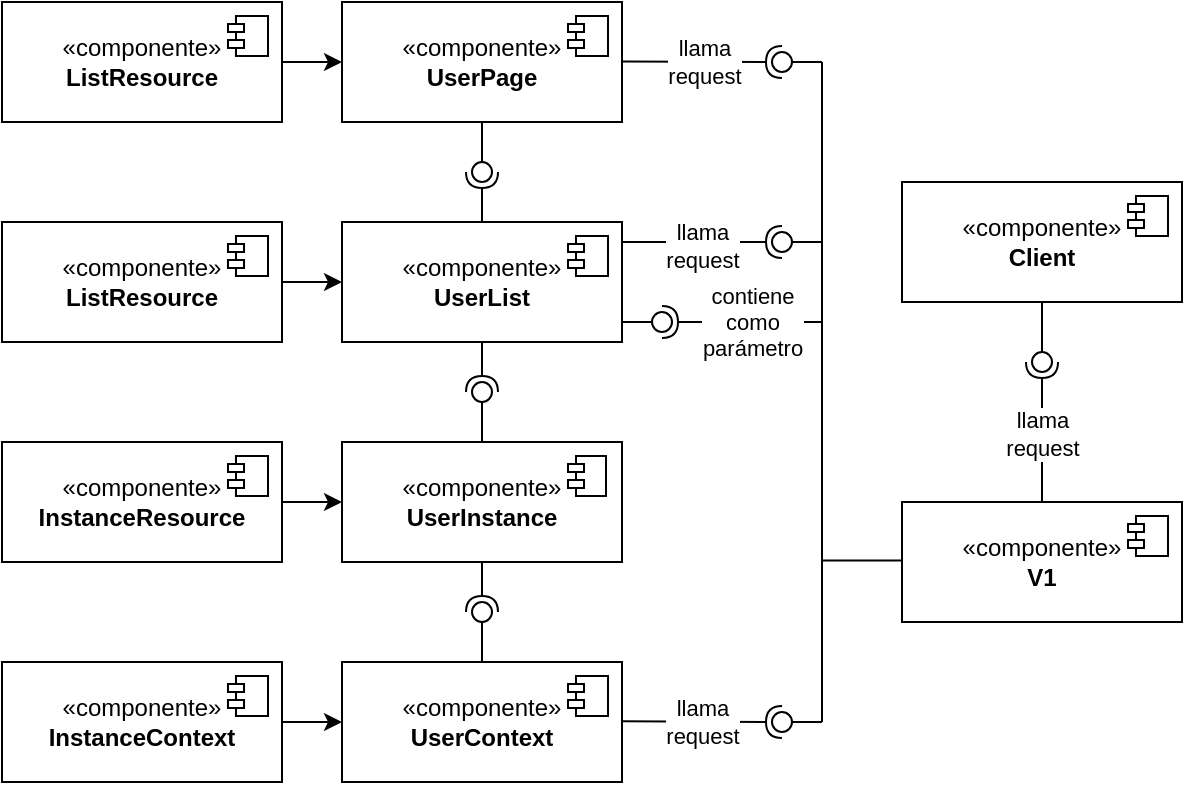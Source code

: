 <mxfile version="23.1.5" type="device">
  <diagram id="STEBfEphsbRQPfoHGECy" name="Página-1">
    <mxGraphModel dx="989" dy="578" grid="1" gridSize="10" guides="1" tooltips="1" connect="1" arrows="1" fold="1" page="1" pageScale="1" pageWidth="827" pageHeight="1169" math="0" shadow="0">
      <root>
        <mxCell id="0" />
        <mxCell id="1" parent="0" />
        <mxCell id="4ltl4C2bIEXPds2cLsU4-96" value="«componente»&lt;br&gt;&lt;b&gt;Client&lt;/b&gt;" style="html=1;dropTarget=0;whiteSpace=wrap;" parent="1" vertex="1">
          <mxGeometry x="560" y="760" width="140" height="60" as="geometry" />
        </mxCell>
        <mxCell id="4ltl4C2bIEXPds2cLsU4-97" value="" style="shape=module;jettyWidth=8;jettyHeight=4;" parent="4ltl4C2bIEXPds2cLsU4-96" vertex="1">
          <mxGeometry x="1" width="20" height="20" relative="1" as="geometry">
            <mxPoint x="-27" y="7" as="offset" />
          </mxGeometry>
        </mxCell>
        <mxCell id="-8FUYXukQDy1OAsdfqS--3" value="" style="ellipse;whiteSpace=wrap;html=1;align=center;aspect=fixed;fillColor=none;strokeColor=none;resizable=0;perimeter=centerPerimeter;rotatable=0;allowArrows=0;points=[];outlineConnect=1;" vertex="1" parent="1">
          <mxGeometry x="405" y="730" width="10" height="10" as="geometry" />
        </mxCell>
        <mxCell id="-8FUYXukQDy1OAsdfqS--24" value="«componente»&lt;br&gt;&lt;b&gt;UserList&lt;/b&gt;" style="html=1;dropTarget=0;whiteSpace=wrap;" vertex="1" parent="1">
          <mxGeometry x="280" y="780" width="140" height="60" as="geometry" />
        </mxCell>
        <mxCell id="-8FUYXukQDy1OAsdfqS--25" value="" style="shape=module;jettyWidth=8;jettyHeight=4;" vertex="1" parent="-8FUYXukQDy1OAsdfqS--24">
          <mxGeometry x="1" width="20" height="20" relative="1" as="geometry">
            <mxPoint x="-27" y="7" as="offset" />
          </mxGeometry>
        </mxCell>
        <mxCell id="-8FUYXukQDy1OAsdfqS--81" style="edgeStyle=orthogonalEdgeStyle;rounded=0;orthogonalLoop=1;jettySize=auto;html=1;exitX=1;exitY=0.5;exitDx=0;exitDy=0;entryX=0;entryY=0.5;entryDx=0;entryDy=0;" edge="1" parent="1" source="-8FUYXukQDy1OAsdfqS--26" target="-8FUYXukQDy1OAsdfqS--24">
          <mxGeometry relative="1" as="geometry" />
        </mxCell>
        <mxCell id="-8FUYXukQDy1OAsdfqS--26" value="«componente»&lt;br&gt;&lt;b&gt;ListResource&lt;/b&gt;" style="html=1;dropTarget=0;whiteSpace=wrap;" vertex="1" parent="1">
          <mxGeometry x="110" y="780" width="140" height="60" as="geometry" />
        </mxCell>
        <mxCell id="-8FUYXukQDy1OAsdfqS--27" value="" style="shape=module;jettyWidth=8;jettyHeight=4;" vertex="1" parent="-8FUYXukQDy1OAsdfqS--26">
          <mxGeometry x="1" width="20" height="20" relative="1" as="geometry">
            <mxPoint x="-27" y="7" as="offset" />
          </mxGeometry>
        </mxCell>
        <mxCell id="-8FUYXukQDy1OAsdfqS--28" value="«componente»&lt;br&gt;&lt;b&gt;UserInstance&lt;/b&gt;" style="html=1;dropTarget=0;whiteSpace=wrap;" vertex="1" parent="1">
          <mxGeometry x="280" y="890" width="140" height="60" as="geometry" />
        </mxCell>
        <mxCell id="-8FUYXukQDy1OAsdfqS--29" value="" style="shape=module;jettyWidth=8;jettyHeight=4;" vertex="1" parent="-8FUYXukQDy1OAsdfqS--28">
          <mxGeometry x="1" width="19" height="20" relative="1" as="geometry">
            <mxPoint x="-27" y="7" as="offset" />
          </mxGeometry>
        </mxCell>
        <mxCell id="-8FUYXukQDy1OAsdfqS--79" style="edgeStyle=orthogonalEdgeStyle;rounded=0;orthogonalLoop=1;jettySize=auto;html=1;exitX=1;exitY=0.5;exitDx=0;exitDy=0;entryX=0;entryY=0.5;entryDx=0;entryDy=0;" edge="1" parent="1" source="-8FUYXukQDy1OAsdfqS--30" target="-8FUYXukQDy1OAsdfqS--28">
          <mxGeometry relative="1" as="geometry" />
        </mxCell>
        <mxCell id="-8FUYXukQDy1OAsdfqS--30" value="«componente»&lt;br&gt;&lt;b&gt;InstanceResource&lt;/b&gt;" style="html=1;dropTarget=0;whiteSpace=wrap;" vertex="1" parent="1">
          <mxGeometry x="110" y="890" width="140" height="60" as="geometry" />
        </mxCell>
        <mxCell id="-8FUYXukQDy1OAsdfqS--31" value="" style="shape=module;jettyWidth=8;jettyHeight=4;" vertex="1" parent="-8FUYXukQDy1OAsdfqS--30">
          <mxGeometry x="1" width="20" height="20" relative="1" as="geometry">
            <mxPoint x="-27" y="7" as="offset" />
          </mxGeometry>
        </mxCell>
        <mxCell id="-8FUYXukQDy1OAsdfqS--32" value="«componente»&lt;br&gt;&lt;b&gt;UserPage&lt;/b&gt;" style="html=1;dropTarget=0;whiteSpace=wrap;" vertex="1" parent="1">
          <mxGeometry x="280" y="670" width="140" height="60" as="geometry" />
        </mxCell>
        <mxCell id="-8FUYXukQDy1OAsdfqS--33" value="" style="shape=module;jettyWidth=8;jettyHeight=4;" vertex="1" parent="-8FUYXukQDy1OAsdfqS--32">
          <mxGeometry x="1" width="20" height="20" relative="1" as="geometry">
            <mxPoint x="-27" y="7" as="offset" />
          </mxGeometry>
        </mxCell>
        <mxCell id="-8FUYXukQDy1OAsdfqS--82" style="edgeStyle=orthogonalEdgeStyle;rounded=0;orthogonalLoop=1;jettySize=auto;html=1;exitX=1;exitY=0.5;exitDx=0;exitDy=0;entryX=0;entryY=0.5;entryDx=0;entryDy=0;" edge="1" parent="1" source="-8FUYXukQDy1OAsdfqS--34" target="-8FUYXukQDy1OAsdfqS--32">
          <mxGeometry relative="1" as="geometry" />
        </mxCell>
        <mxCell id="-8FUYXukQDy1OAsdfqS--34" value="«componente»&lt;br&gt;&lt;b&gt;ListResource&lt;/b&gt;" style="html=1;dropTarget=0;whiteSpace=wrap;" vertex="1" parent="1">
          <mxGeometry x="110" y="670" width="140" height="60" as="geometry" />
        </mxCell>
        <mxCell id="-8FUYXukQDy1OAsdfqS--35" value="" style="shape=module;jettyWidth=8;jettyHeight=4;" vertex="1" parent="-8FUYXukQDy1OAsdfqS--34">
          <mxGeometry x="1" width="20" height="20" relative="1" as="geometry">
            <mxPoint x="-27" y="7" as="offset" />
          </mxGeometry>
        </mxCell>
        <mxCell id="-8FUYXukQDy1OAsdfqS--36" value="«componente»&lt;br&gt;&lt;b&gt;UserContext&lt;/b&gt;" style="html=1;dropTarget=0;whiteSpace=wrap;" vertex="1" parent="1">
          <mxGeometry x="280" y="1000" width="140" height="60" as="geometry" />
        </mxCell>
        <mxCell id="-8FUYXukQDy1OAsdfqS--37" value="" style="shape=module;jettyWidth=8;jettyHeight=4;" vertex="1" parent="-8FUYXukQDy1OAsdfqS--36">
          <mxGeometry x="1" width="20" height="20" relative="1" as="geometry">
            <mxPoint x="-27" y="7" as="offset" />
          </mxGeometry>
        </mxCell>
        <mxCell id="-8FUYXukQDy1OAsdfqS--80" style="edgeStyle=orthogonalEdgeStyle;rounded=0;orthogonalLoop=1;jettySize=auto;html=1;exitX=1;exitY=0.5;exitDx=0;exitDy=0;entryX=0;entryY=0.5;entryDx=0;entryDy=0;" edge="1" parent="1" source="-8FUYXukQDy1OAsdfqS--38" target="-8FUYXukQDy1OAsdfqS--36">
          <mxGeometry relative="1" as="geometry" />
        </mxCell>
        <mxCell id="-8FUYXukQDy1OAsdfqS--38" value="«componente»&lt;br&gt;&lt;b&gt;InstanceContext&lt;/b&gt;" style="html=1;dropTarget=0;whiteSpace=wrap;" vertex="1" parent="1">
          <mxGeometry x="110" y="1000" width="140" height="60" as="geometry" />
        </mxCell>
        <mxCell id="-8FUYXukQDy1OAsdfqS--39" value="" style="shape=module;jettyWidth=8;jettyHeight=4;" vertex="1" parent="-8FUYXukQDy1OAsdfqS--38">
          <mxGeometry x="1" width="20" height="20" relative="1" as="geometry">
            <mxPoint x="-27" y="7" as="offset" />
          </mxGeometry>
        </mxCell>
        <mxCell id="-8FUYXukQDy1OAsdfqS--40" value="" style="endArrow=none;html=1;rounded=0;" edge="1" parent="1">
          <mxGeometry width="50" height="50" relative="1" as="geometry">
            <mxPoint x="520" y="1030" as="sourcePoint" />
            <mxPoint x="520" y="700" as="targetPoint" />
          </mxGeometry>
        </mxCell>
        <mxCell id="-8FUYXukQDy1OAsdfqS--53" value="" style="rounded=0;orthogonalLoop=1;jettySize=auto;html=1;endArrow=halfCircle;endFill=0;endSize=6;strokeWidth=1;sketch=0;" edge="1" target="-8FUYXukQDy1OAsdfqS--55" parent="1">
          <mxGeometry relative="1" as="geometry">
            <mxPoint x="520" y="830" as="sourcePoint" />
          </mxGeometry>
        </mxCell>
        <mxCell id="-8FUYXukQDy1OAsdfqS--60" value="contiene&lt;br&gt;como&lt;br&gt;parámetro" style="edgeLabel;html=1;align=center;verticalAlign=middle;resizable=0;points=[];" vertex="1" connectable="0" parent="-8FUYXukQDy1OAsdfqS--53">
          <mxGeometry x="0.386" relative="1" as="geometry">
            <mxPoint x="20" as="offset" />
          </mxGeometry>
        </mxCell>
        <mxCell id="-8FUYXukQDy1OAsdfqS--54" value="" style="rounded=0;orthogonalLoop=1;jettySize=auto;html=1;endArrow=oval;endFill=0;sketch=0;sourcePerimeterSpacing=0;targetPerimeterSpacing=0;endSize=10;" edge="1" target="-8FUYXukQDy1OAsdfqS--55" parent="1">
          <mxGeometry relative="1" as="geometry">
            <mxPoint x="420" y="830" as="sourcePoint" />
          </mxGeometry>
        </mxCell>
        <mxCell id="-8FUYXukQDy1OAsdfqS--55" value="" style="ellipse;whiteSpace=wrap;html=1;align=center;aspect=fixed;fillColor=none;strokeColor=none;resizable=0;perimeter=centerPerimeter;rotatable=0;allowArrows=0;points=[];outlineConnect=1;" vertex="1" parent="1">
          <mxGeometry x="435" y="825" width="10" height="10" as="geometry" />
        </mxCell>
        <mxCell id="-8FUYXukQDy1OAsdfqS--56" value="" style="rounded=0;orthogonalLoop=1;jettySize=auto;html=1;endArrow=halfCircle;endFill=0;endSize=6;strokeWidth=1;sketch=0;" edge="1" parent="1">
          <mxGeometry relative="1" as="geometry">
            <mxPoint x="420" y="699.71" as="sourcePoint" />
            <mxPoint x="500" y="700" as="targetPoint" />
          </mxGeometry>
        </mxCell>
        <mxCell id="-8FUYXukQDy1OAsdfqS--116" value="llama&lt;br&gt;request" style="edgeLabel;html=1;align=center;verticalAlign=middle;resizable=0;points=[];" vertex="1" connectable="0" parent="-8FUYXukQDy1OAsdfqS--56">
          <mxGeometry x="-0.191" y="1" relative="1" as="geometry">
            <mxPoint x="8" y="1" as="offset" />
          </mxGeometry>
        </mxCell>
        <mxCell id="-8FUYXukQDy1OAsdfqS--57" value="" style="rounded=0;orthogonalLoop=1;jettySize=auto;html=1;endArrow=oval;endFill=0;sketch=0;sourcePerimeterSpacing=0;targetPerimeterSpacing=0;endSize=10;" edge="1" parent="1">
          <mxGeometry relative="1" as="geometry">
            <mxPoint x="520" y="700" as="sourcePoint" />
            <mxPoint x="500" y="700" as="targetPoint" />
          </mxGeometry>
        </mxCell>
        <mxCell id="-8FUYXukQDy1OAsdfqS--58" value="" style="ellipse;whiteSpace=wrap;html=1;align=center;aspect=fixed;fillColor=none;strokeColor=none;resizable=0;perimeter=centerPerimeter;rotatable=0;allowArrows=0;points=[];outlineConnect=1;" vertex="1" parent="1">
          <mxGeometry x="485" y="710" width="10" height="10" as="geometry" />
        </mxCell>
        <mxCell id="-8FUYXukQDy1OAsdfqS--65" value="" style="rounded=0;orthogonalLoop=1;jettySize=auto;html=1;endArrow=halfCircle;endFill=0;endSize=6;strokeWidth=1;sketch=0;" edge="1" parent="1">
          <mxGeometry relative="1" as="geometry">
            <mxPoint x="420" y="790" as="sourcePoint" />
            <mxPoint x="500" y="790" as="targetPoint" />
          </mxGeometry>
        </mxCell>
        <mxCell id="-8FUYXukQDy1OAsdfqS--115" value="llama&lt;br&gt;request" style="edgeLabel;html=1;align=center;verticalAlign=middle;resizable=0;points=[];" vertex="1" connectable="0" parent="-8FUYXukQDy1OAsdfqS--65">
          <mxGeometry x="-0.26" y="-2" relative="1" as="geometry">
            <mxPoint x="10" as="offset" />
          </mxGeometry>
        </mxCell>
        <mxCell id="-8FUYXukQDy1OAsdfqS--66" value="" style="rounded=0;orthogonalLoop=1;jettySize=auto;html=1;endArrow=oval;endFill=0;sketch=0;sourcePerimeterSpacing=0;targetPerimeterSpacing=0;endSize=10;" edge="1" parent="1">
          <mxGeometry relative="1" as="geometry">
            <mxPoint x="520" y="790" as="sourcePoint" />
            <mxPoint x="500" y="790" as="targetPoint" />
          </mxGeometry>
        </mxCell>
        <mxCell id="-8FUYXukQDy1OAsdfqS--69" value="" style="rounded=0;orthogonalLoop=1;jettySize=auto;html=1;endArrow=halfCircle;endFill=0;endSize=6;strokeWidth=1;sketch=0;" edge="1" parent="1">
          <mxGeometry relative="1" as="geometry">
            <mxPoint x="420" y="1029.57" as="sourcePoint" />
            <mxPoint x="500" y="1030" as="targetPoint" />
          </mxGeometry>
        </mxCell>
        <mxCell id="-8FUYXukQDy1OAsdfqS--114" value="llama&lt;br&gt;request" style="edgeLabel;html=1;align=center;verticalAlign=middle;resizable=0;points=[];" vertex="1" connectable="0" parent="-8FUYXukQDy1OAsdfqS--69">
          <mxGeometry x="-0.345" y="-1" relative="1" as="geometry">
            <mxPoint x="14" y="-1" as="offset" />
          </mxGeometry>
        </mxCell>
        <mxCell id="-8FUYXukQDy1OAsdfqS--76" value="" style="rounded=0;orthogonalLoop=1;jettySize=auto;html=1;endArrow=oval;endFill=0;sketch=0;sourcePerimeterSpacing=0;targetPerimeterSpacing=0;endSize=10;exitX=0.5;exitY=0;exitDx=0;exitDy=0;" edge="1" target="-8FUYXukQDy1OAsdfqS--77" parent="1" source="-8FUYXukQDy1OAsdfqS--36">
          <mxGeometry relative="1" as="geometry">
            <mxPoint x="294" y="975" as="sourcePoint" />
          </mxGeometry>
        </mxCell>
        <mxCell id="-8FUYXukQDy1OAsdfqS--78" value="" style="rounded=0;orthogonalLoop=1;jettySize=auto;html=1;endArrow=halfCircle;endFill=0;endSize=6;strokeWidth=1;sketch=0;exitX=0.5;exitY=1;exitDx=0;exitDy=0;" edge="1" parent="1" source="-8FUYXukQDy1OAsdfqS--28" target="-8FUYXukQDy1OAsdfqS--77">
          <mxGeometry relative="1" as="geometry">
            <mxPoint x="340" y="950" as="sourcePoint" />
            <mxPoint x="340" y="975" as="targetPoint" />
          </mxGeometry>
        </mxCell>
        <mxCell id="-8FUYXukQDy1OAsdfqS--77" value="" style="ellipse;whiteSpace=wrap;html=1;align=center;aspect=fixed;fillColor=none;strokeColor=none;resizable=0;perimeter=centerPerimeter;rotatable=0;allowArrows=0;points=[];outlineConnect=1;" vertex="1" parent="1">
          <mxGeometry x="345" y="970" width="10" height="10" as="geometry" />
        </mxCell>
        <mxCell id="-8FUYXukQDy1OAsdfqS--109" value="" style="rounded=0;orthogonalLoop=1;jettySize=auto;html=1;endArrow=halfCircle;endFill=0;endSize=6;strokeWidth=1;sketch=0;exitX=0.5;exitY=1;exitDx=0;exitDy=0;" edge="1" parent="1">
          <mxGeometry relative="1" as="geometry">
            <mxPoint x="350" y="840" as="sourcePoint" />
            <mxPoint x="350" y="865" as="targetPoint" />
          </mxGeometry>
        </mxCell>
        <mxCell id="-8FUYXukQDy1OAsdfqS--110" value="" style="rounded=0;orthogonalLoop=1;jettySize=auto;html=1;endArrow=oval;endFill=0;sketch=0;sourcePerimeterSpacing=0;targetPerimeterSpacing=0;endSize=10;exitX=0.5;exitY=0;exitDx=0;exitDy=0;" edge="1" parent="1">
          <mxGeometry relative="1" as="geometry">
            <mxPoint x="350" y="890" as="sourcePoint" />
            <mxPoint x="350" y="865" as="targetPoint" />
          </mxGeometry>
        </mxCell>
        <mxCell id="-8FUYXukQDy1OAsdfqS--111" value="" style="rounded=0;orthogonalLoop=1;jettySize=auto;html=1;endArrow=oval;endFill=0;sketch=0;sourcePerimeterSpacing=0;targetPerimeterSpacing=0;endSize=10;exitX=0.5;exitY=1;exitDx=0;exitDy=0;" edge="1" parent="1" source="-8FUYXukQDy1OAsdfqS--32">
          <mxGeometry relative="1" as="geometry">
            <mxPoint x="339.83" y="780" as="sourcePoint" />
            <mxPoint x="350" y="755" as="targetPoint" />
          </mxGeometry>
        </mxCell>
        <mxCell id="-8FUYXukQDy1OAsdfqS--112" value="" style="rounded=0;orthogonalLoop=1;jettySize=auto;html=1;endArrow=halfCircle;endFill=0;endSize=6;strokeWidth=1;sketch=0;exitX=0.5;exitY=0;exitDx=0;exitDy=0;" edge="1" parent="1" source="-8FUYXukQDy1OAsdfqS--24">
          <mxGeometry relative="1" as="geometry">
            <mxPoint x="339.83" y="730" as="sourcePoint" />
            <mxPoint x="350" y="755" as="targetPoint" />
          </mxGeometry>
        </mxCell>
        <mxCell id="-8FUYXukQDy1OAsdfqS--113" value="" style="rounded=0;orthogonalLoop=1;jettySize=auto;html=1;endArrow=oval;endFill=0;sketch=0;sourcePerimeterSpacing=0;targetPerimeterSpacing=0;endSize=10;" edge="1" parent="1">
          <mxGeometry relative="1" as="geometry">
            <mxPoint x="520" y="1030" as="sourcePoint" />
            <mxPoint x="500" y="1030" as="targetPoint" />
          </mxGeometry>
        </mxCell>
        <mxCell id="-8FUYXukQDy1OAsdfqS--117" value="" style="endArrow=none;html=1;rounded=0;" edge="1" parent="1">
          <mxGeometry width="50" height="50" relative="1" as="geometry">
            <mxPoint x="520" y="949.31" as="sourcePoint" />
            <mxPoint x="560" y="949.31" as="targetPoint" />
          </mxGeometry>
        </mxCell>
        <mxCell id="-8FUYXukQDy1OAsdfqS--118" value="«componente»&lt;br&gt;&lt;b&gt;V1&lt;/b&gt;" style="html=1;dropTarget=0;whiteSpace=wrap;" vertex="1" parent="1">
          <mxGeometry x="560" y="920" width="140" height="60" as="geometry" />
        </mxCell>
        <mxCell id="-8FUYXukQDy1OAsdfqS--119" value="" style="shape=module;jettyWidth=8;jettyHeight=4;" vertex="1" parent="-8FUYXukQDy1OAsdfqS--118">
          <mxGeometry x="1" width="20" height="20" relative="1" as="geometry">
            <mxPoint x="-27" y="7" as="offset" />
          </mxGeometry>
        </mxCell>
        <mxCell id="-8FUYXukQDy1OAsdfqS--120" value="" style="rounded=0;orthogonalLoop=1;jettySize=auto;html=1;endArrow=oval;endFill=0;sketch=0;sourcePerimeterSpacing=0;targetPerimeterSpacing=0;endSize=10;exitX=0.5;exitY=1;exitDx=0;exitDy=0;" edge="1" parent="1" source="4ltl4C2bIEXPds2cLsU4-96">
          <mxGeometry relative="1" as="geometry">
            <mxPoint x="360" y="1010" as="sourcePoint" />
            <mxPoint x="630" y="850" as="targetPoint" />
          </mxGeometry>
        </mxCell>
        <mxCell id="-8FUYXukQDy1OAsdfqS--121" value="" style="rounded=0;orthogonalLoop=1;jettySize=auto;html=1;endArrow=halfCircle;endFill=0;endSize=6;strokeWidth=1;sketch=0;exitX=0.5;exitY=0;exitDx=0;exitDy=0;" edge="1" parent="1" source="-8FUYXukQDy1OAsdfqS--118">
          <mxGeometry relative="1" as="geometry">
            <mxPoint x="360" y="960" as="sourcePoint" />
            <mxPoint x="630" y="850" as="targetPoint" />
          </mxGeometry>
        </mxCell>
        <mxCell id="-8FUYXukQDy1OAsdfqS--122" value="llama&lt;br&gt;request" style="edgeLabel;html=1;align=center;verticalAlign=middle;resizable=0;points=[];" vertex="1" connectable="0" parent="-8FUYXukQDy1OAsdfqS--121">
          <mxGeometry x="-0.22" y="-3" relative="1" as="geometry">
            <mxPoint x="-3" y="-7" as="offset" />
          </mxGeometry>
        </mxCell>
      </root>
    </mxGraphModel>
  </diagram>
</mxfile>
